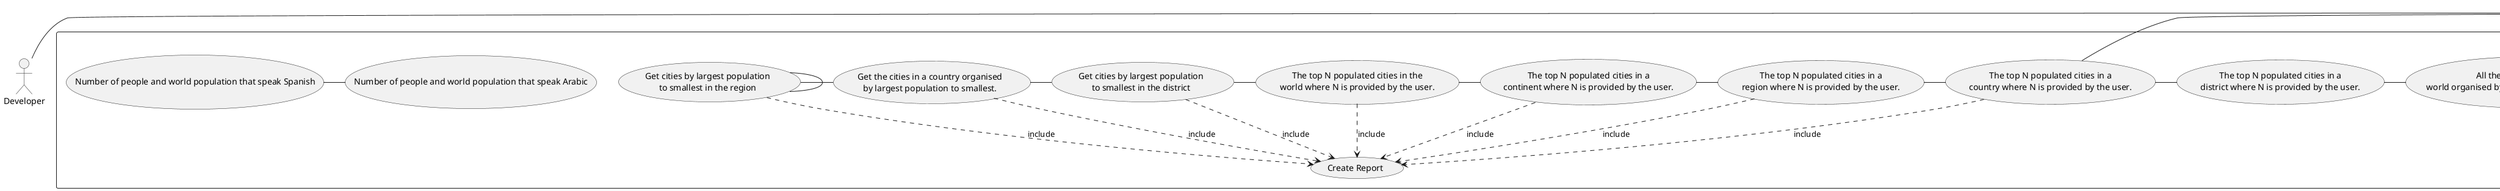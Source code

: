
@startuml

actor Dev as "Developer"

rectangle Database

rectangle "Developer System" {

'   Countries Report

    usecase UC1 as "Get countries by largest
     population to smallest in the world"
    usecase UC2 as "Get countries by largest
     population to smallest in the continent"
    usecase UC3 as "Get countries by largest
     population to smallest in the region"
    usecase UC4 as "The top N populated countries
     in the world where N is provided by the user."
    usecase UC5 as "The top N populated countries in
     a continent where N is provided by the user."
    usecase UC6 as "The top N populated countries in a
     region where N is provided by the user."

'    Cities Report

    usecase UC7 as "Get cities by largest
     population to smallest in the world"
    usecase UC8 as "Get cities by larges
    t population to smallest in the continent"
    usecase UC9 as "Get cities by largest population
     to smallest in the region"
    usecase UC10 as "Get the cities in a country organised
     by largest population to smallest."
    usecase UC11 as "Get cities by largest population
     to smallest in the district"

    usecase UC12 as "The top N populated cities in the
     world where N is provided by the user."
    usecase UC13 as "The top N populated cities in a
     continent where N is provided by the user."
    usecase UC14 as "The top N populated cities in a
     region where N is provided by the user."
    usecase UC15 as "The top N populated cities in a
     country where N is provided by the user."
    usecase UC16 as "The top N populated cities in a
     district where N is provided by the user."

'   Capital Cities Report

    usecase UC17 as "All the capital cities in the
     world organised by largest population to smallest."
    usecase UC18 as "All the capital cities in a continent
     organised by largest population to smallest."
    usecase UC19 as "All the capital cities in a region
     organised by largest to smallest."
    usecase UC20 as "The top N populated capital cities in
     the world where N is provided by the user."
    usecase UC21 as "The top N populated capital cities in
      a continent where N is provided by the user."
    usecase UC22 as "The top N populated capital cities in
      a region where N is provided by the user."

'   Population Report

    usecase UC23 as "The population of people, people living in cities,
      and people not living in cities in each continent."
    usecase UC24 as "The population of people, people living in cities,
      and people not living in cities in each region."
    usecase UC25 as "The population of people, people living in cities,
      and people not living in cities in each country."

'   Other Report(s)

    usecase UC26 as "The population of the world."
    usecase UC27 as "The population of a continent."
    usecase UC28 as "The population of a region."
    usecase UC29 as "The population of a country."
    usecase UC30 as "The population of a district."
    usecase UC31 as "The population of a city."

    usecase UC32 as "Number of people and world population that speak Chinese"
    usecase UC33 as "Number of people and world population that speak English"
    usecase UC34 as "Number of people and world population that speak Hindi"
    usecase UC35 as "Number of people and world population that speak Spanish"
    usecase UC36 as "Number of people and world population that speak Arabic"

    usecase UCa as "Create Report"

    Dev - UC1
    UC1 - UC2
    UC2 - UC3
    UC3 - UC4
    UC4 - UC5
    UC5 - UC6
    UC6 - UC7
    UC7 - UC8
    UC9 - UC9
    UC9 - UC10
    UC10 - UC11
    UC11 - UC12
    UC12 - UC13
    UC13 - UC14
    UC14 - UC15
    UC15 - UC16
    UC16 - UC17
    UC17 - UC18
    UC18 - UC19
    UC19 - UC20
    UC20 - UC21
    UC21 - UC22
    UC22 - UC23
    UC23 - UC24
    UC24 - UC25
    UC25 - UC26
    UC26 - UC27
    UC27 - UC28
    UC28 - UC29
    UC29 - UC30
    UC30 - UC31
    UC31 - UC32
    UC32 - UC33
    UC33 - UC34
    UC35 - UC36

'   Needs Upating

    UC9 ..> UCa : include
    UC10 ..> UCa : include
    UC11 ..> UCa : include
    UC12 ..> UCa : include
    UC13 ..> UCa : include
    UC14 ..> UCa : include
    UC15 ..> UCa : include
    UC15 - Database
}

@enduml